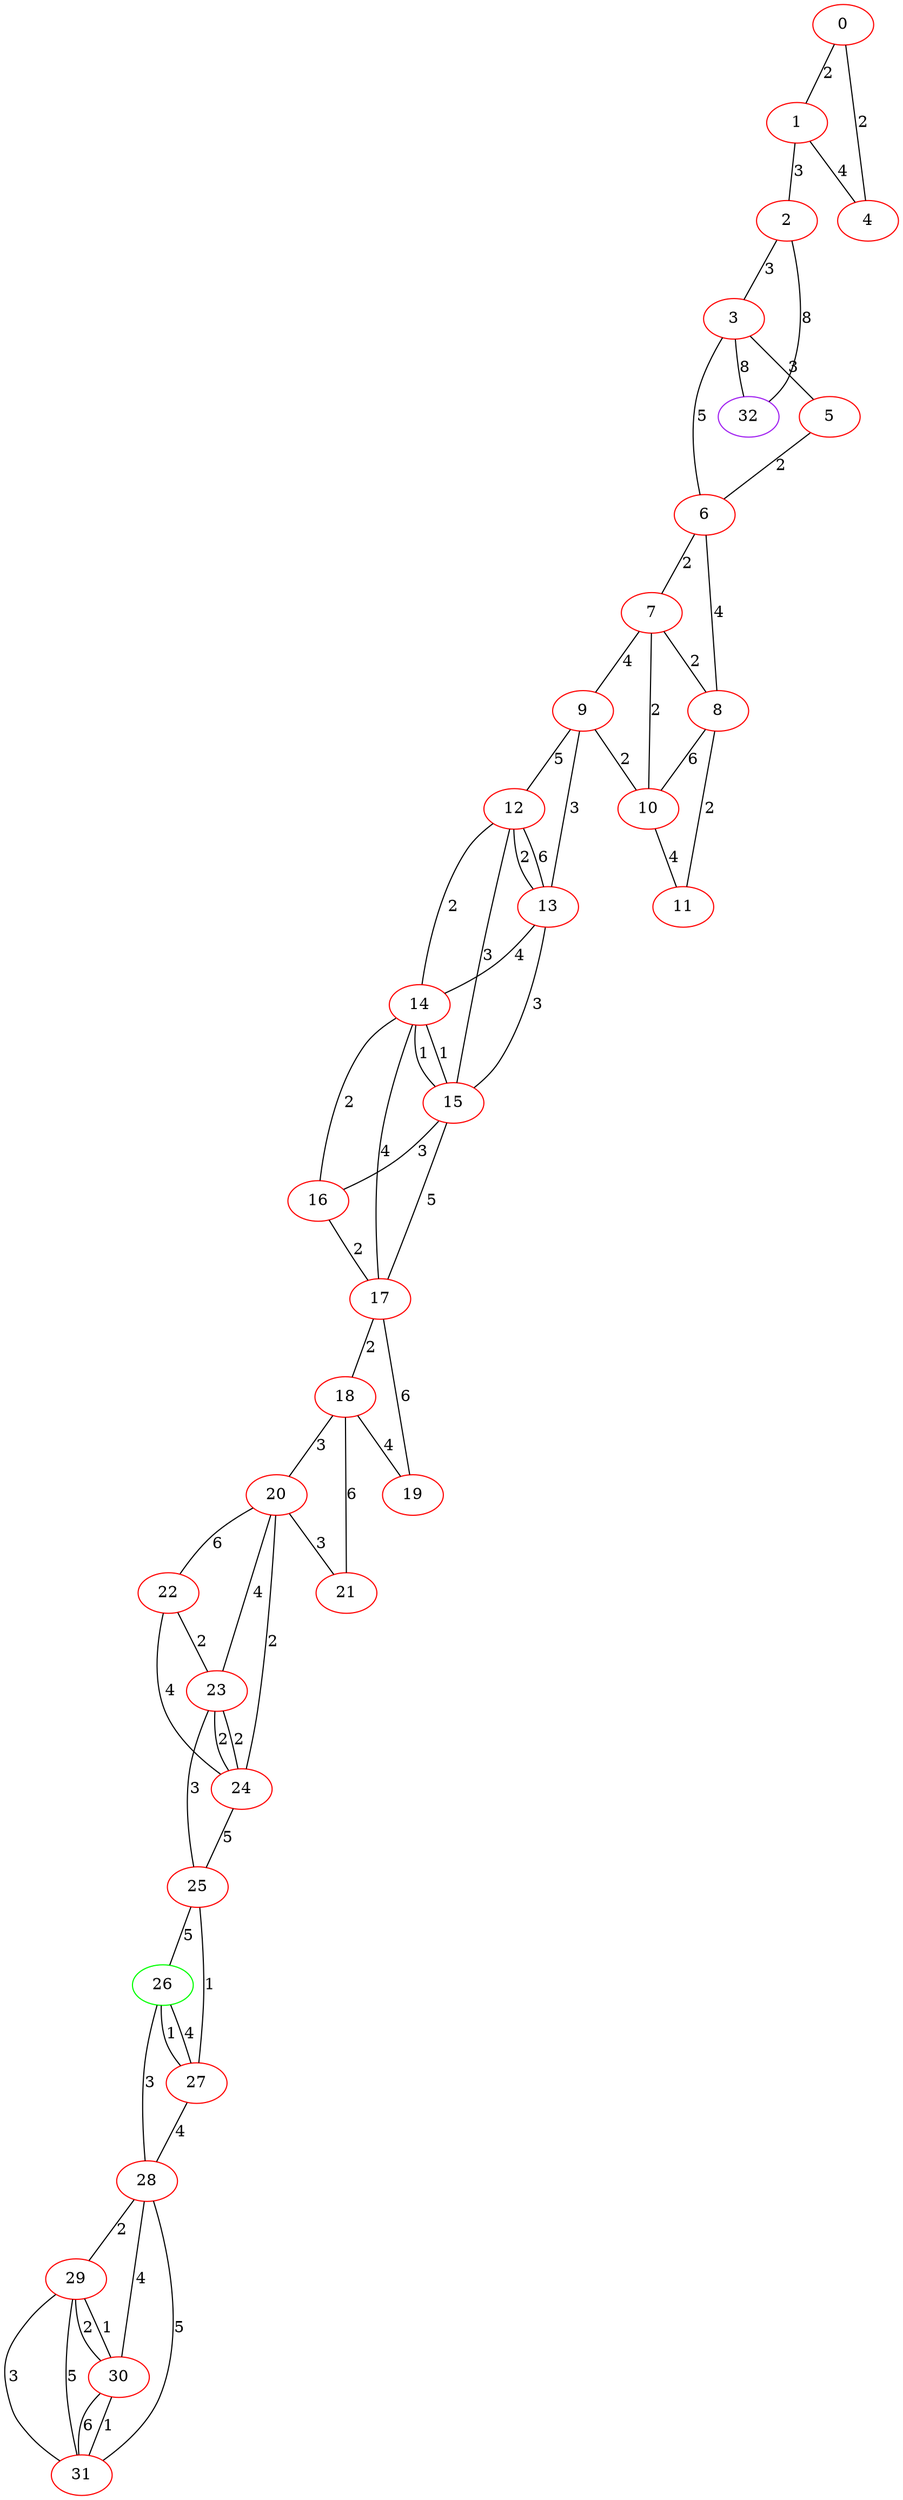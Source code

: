 graph "" {
0 [color=red, weight=1];
1 [color=red, weight=1];
2 [color=red, weight=1];
3 [color=red, weight=1];
4 [color=red, weight=1];
5 [color=red, weight=1];
6 [color=red, weight=1];
7 [color=red, weight=1];
8 [color=red, weight=1];
9 [color=red, weight=1];
10 [color=red, weight=1];
11 [color=red, weight=1];
12 [color=red, weight=1];
13 [color=red, weight=1];
14 [color=red, weight=1];
15 [color=red, weight=1];
16 [color=red, weight=1];
17 [color=red, weight=1];
18 [color=red, weight=1];
19 [color=red, weight=1];
20 [color=red, weight=1];
21 [color=red, weight=1];
22 [color=red, weight=1];
23 [color=red, weight=1];
24 [color=red, weight=1];
25 [color=red, weight=1];
26 [color=green, weight=2];
27 [color=red, weight=1];
28 [color=red, weight=1];
29 [color=red, weight=1];
30 [color=red, weight=1];
31 [color=red, weight=1];
32 [color=purple, weight=4];
0 -- 1  [key=0, label=2];
0 -- 4  [key=0, label=2];
1 -- 2  [key=0, label=3];
1 -- 4  [key=0, label=4];
2 -- 32  [key=0, label=8];
2 -- 3  [key=0, label=3];
3 -- 32  [key=0, label=8];
3 -- 5  [key=0, label=3];
3 -- 6  [key=0, label=5];
5 -- 6  [key=0, label=2];
6 -- 8  [key=0, label=4];
6 -- 7  [key=0, label=2];
7 -- 8  [key=0, label=2];
7 -- 9  [key=0, label=4];
7 -- 10  [key=0, label=2];
8 -- 10  [key=0, label=6];
8 -- 11  [key=0, label=2];
9 -- 10  [key=0, label=2];
9 -- 12  [key=0, label=5];
9 -- 13  [key=0, label=3];
10 -- 11  [key=0, label=4];
12 -- 13  [key=0, label=6];
12 -- 13  [key=1, label=2];
12 -- 14  [key=0, label=2];
12 -- 15  [key=0, label=3];
13 -- 14  [key=0, label=4];
13 -- 15  [key=0, label=3];
14 -- 16  [key=0, label=2];
14 -- 17  [key=0, label=4];
14 -- 15  [key=0, label=1];
14 -- 15  [key=1, label=1];
15 -- 16  [key=0, label=3];
15 -- 17  [key=0, label=5];
16 -- 17  [key=0, label=2];
17 -- 18  [key=0, label=2];
17 -- 19  [key=0, label=6];
18 -- 19  [key=0, label=4];
18 -- 20  [key=0, label=3];
18 -- 21  [key=0, label=6];
20 -- 24  [key=0, label=2];
20 -- 21  [key=0, label=3];
20 -- 22  [key=0, label=6];
20 -- 23  [key=0, label=4];
22 -- 24  [key=0, label=4];
22 -- 23  [key=0, label=2];
23 -- 24  [key=0, label=2];
23 -- 24  [key=1, label=2];
23 -- 25  [key=0, label=3];
24 -- 25  [key=0, label=5];
25 -- 26  [key=0, label=5];
25 -- 27  [key=0, label=1];
26 -- 27  [key=0, label=4];
26 -- 27  [key=1, label=1];
26 -- 28  [key=0, label=3];
27 -- 28  [key=0, label=4];
28 -- 29  [key=0, label=2];
28 -- 30  [key=0, label=4];
28 -- 31  [key=0, label=5];
29 -- 30  [key=0, label=2];
29 -- 30  [key=1, label=1];
29 -- 31  [key=0, label=3];
29 -- 31  [key=1, label=5];
30 -- 31  [key=0, label=1];
30 -- 31  [key=1, label=6];
}
